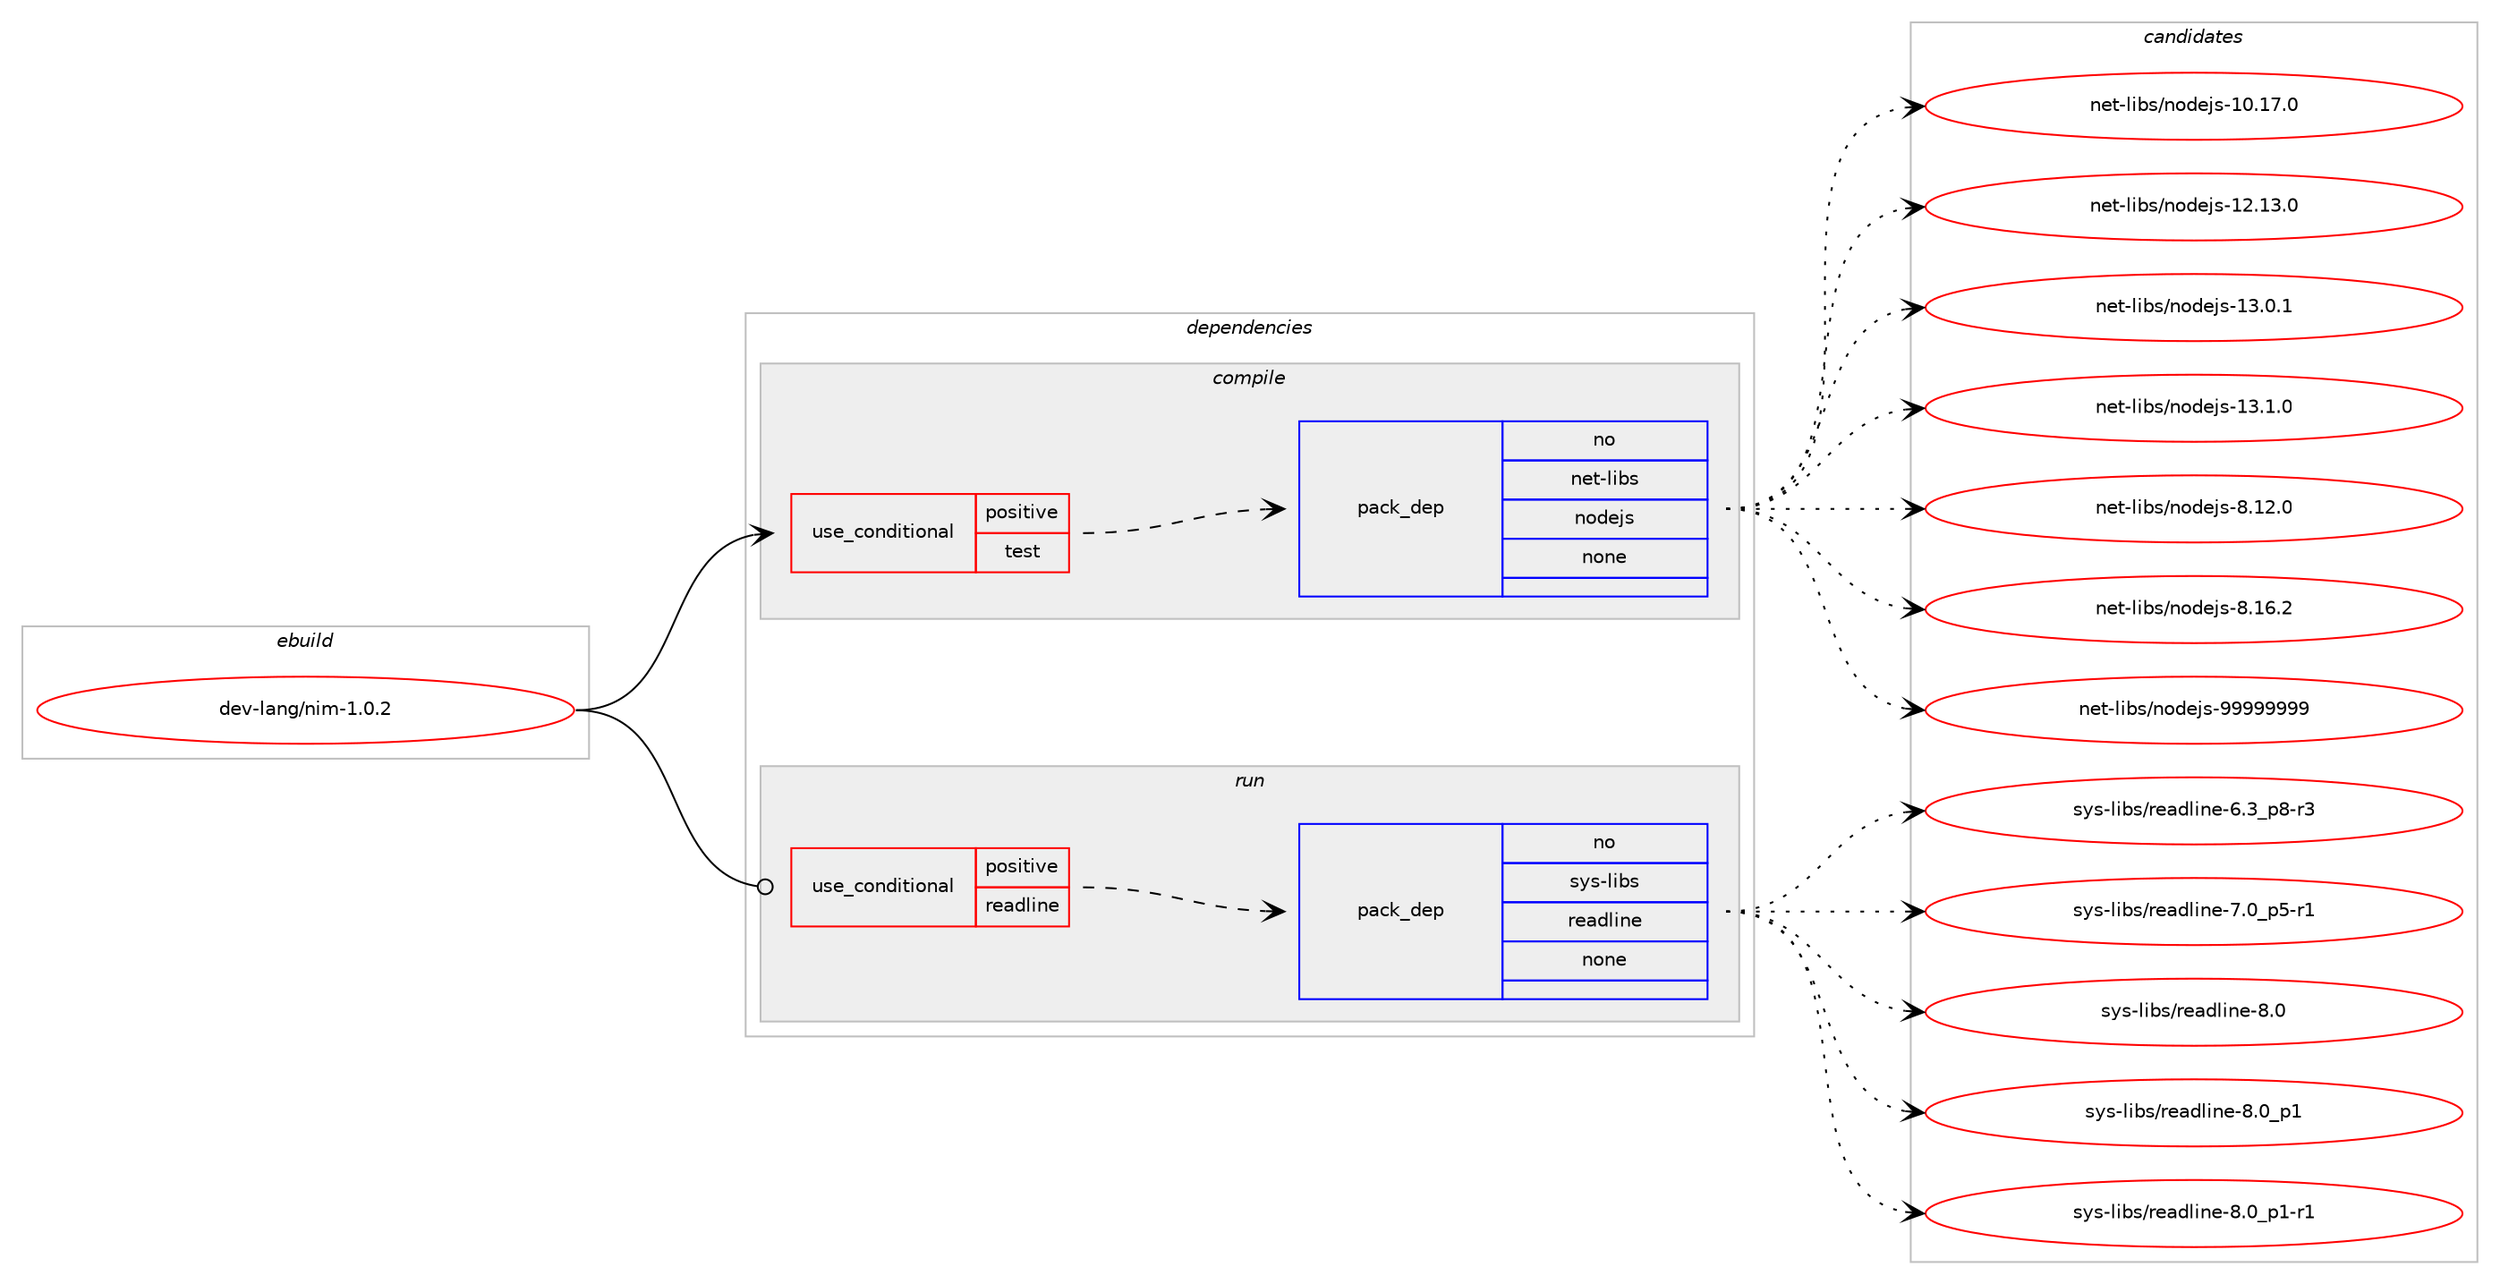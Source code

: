 digraph prolog {

# *************
# Graph options
# *************

newrank=true;
concentrate=true;
compound=true;
graph [rankdir=LR,fontname=Helvetica,fontsize=10,ranksep=1.5];#, ranksep=2.5, nodesep=0.2];
edge  [arrowhead=vee];
node  [fontname=Helvetica,fontsize=10];

# **********
# The ebuild
# **********

subgraph cluster_leftcol {
color=gray;
rank=same;
label=<<i>ebuild</i>>;
id [label="dev-lang/nim-1.0.2", color=red, width=4, href="../dev-lang/nim-1.0.2.svg"];
}

# ****************
# The dependencies
# ****************

subgraph cluster_midcol {
color=gray;
label=<<i>dependencies</i>>;
subgraph cluster_compile {
fillcolor="#eeeeee";
style=filled;
label=<<i>compile</i>>;
subgraph cond129969 {
dependency559092 [label=<<TABLE BORDER="0" CELLBORDER="1" CELLSPACING="0" CELLPADDING="4"><TR><TD ROWSPAN="3" CELLPADDING="10">use_conditional</TD></TR><TR><TD>positive</TD></TR><TR><TD>test</TD></TR></TABLE>>, shape=none, color=red];
subgraph pack417882 {
dependency559093 [label=<<TABLE BORDER="0" CELLBORDER="1" CELLSPACING="0" CELLPADDING="4" WIDTH="220"><TR><TD ROWSPAN="6" CELLPADDING="30">pack_dep</TD></TR><TR><TD WIDTH="110">no</TD></TR><TR><TD>net-libs</TD></TR><TR><TD>nodejs</TD></TR><TR><TD>none</TD></TR><TR><TD></TD></TR></TABLE>>, shape=none, color=blue];
}
dependency559092:e -> dependency559093:w [weight=20,style="dashed",arrowhead="vee"];
}
id:e -> dependency559092:w [weight=20,style="solid",arrowhead="vee"];
}
subgraph cluster_compileandrun {
fillcolor="#eeeeee";
style=filled;
label=<<i>compile and run</i>>;
}
subgraph cluster_run {
fillcolor="#eeeeee";
style=filled;
label=<<i>run</i>>;
subgraph cond129970 {
dependency559094 [label=<<TABLE BORDER="0" CELLBORDER="1" CELLSPACING="0" CELLPADDING="4"><TR><TD ROWSPAN="3" CELLPADDING="10">use_conditional</TD></TR><TR><TD>positive</TD></TR><TR><TD>readline</TD></TR></TABLE>>, shape=none, color=red];
subgraph pack417883 {
dependency559095 [label=<<TABLE BORDER="0" CELLBORDER="1" CELLSPACING="0" CELLPADDING="4" WIDTH="220"><TR><TD ROWSPAN="6" CELLPADDING="30">pack_dep</TD></TR><TR><TD WIDTH="110">no</TD></TR><TR><TD>sys-libs</TD></TR><TR><TD>readline</TD></TR><TR><TD>none</TD></TR><TR><TD></TD></TR></TABLE>>, shape=none, color=blue];
}
dependency559094:e -> dependency559095:w [weight=20,style="dashed",arrowhead="vee"];
}
id:e -> dependency559094:w [weight=20,style="solid",arrowhead="odot"];
}
}

# **************
# The candidates
# **************

subgraph cluster_choices {
rank=same;
color=gray;
label=<<i>candidates</i>>;

subgraph choice417882 {
color=black;
nodesep=1;
choice1101011164510810598115471101111001011061154549484649554648 [label="net-libs/nodejs-10.17.0", color=red, width=4,href="../net-libs/nodejs-10.17.0.svg"];
choice1101011164510810598115471101111001011061154549504649514648 [label="net-libs/nodejs-12.13.0", color=red, width=4,href="../net-libs/nodejs-12.13.0.svg"];
choice11010111645108105981154711011110010110611545495146484649 [label="net-libs/nodejs-13.0.1", color=red, width=4,href="../net-libs/nodejs-13.0.1.svg"];
choice11010111645108105981154711011110010110611545495146494648 [label="net-libs/nodejs-13.1.0", color=red, width=4,href="../net-libs/nodejs-13.1.0.svg"];
choice11010111645108105981154711011110010110611545564649504648 [label="net-libs/nodejs-8.12.0", color=red, width=4,href="../net-libs/nodejs-8.12.0.svg"];
choice11010111645108105981154711011110010110611545564649544650 [label="net-libs/nodejs-8.16.2", color=red, width=4,href="../net-libs/nodejs-8.16.2.svg"];
choice110101116451081059811547110111100101106115455757575757575757 [label="net-libs/nodejs-99999999", color=red, width=4,href="../net-libs/nodejs-99999999.svg"];
dependency559093:e -> choice1101011164510810598115471101111001011061154549484649554648:w [style=dotted,weight="100"];
dependency559093:e -> choice1101011164510810598115471101111001011061154549504649514648:w [style=dotted,weight="100"];
dependency559093:e -> choice11010111645108105981154711011110010110611545495146484649:w [style=dotted,weight="100"];
dependency559093:e -> choice11010111645108105981154711011110010110611545495146494648:w [style=dotted,weight="100"];
dependency559093:e -> choice11010111645108105981154711011110010110611545564649504648:w [style=dotted,weight="100"];
dependency559093:e -> choice11010111645108105981154711011110010110611545564649544650:w [style=dotted,weight="100"];
dependency559093:e -> choice110101116451081059811547110111100101106115455757575757575757:w [style=dotted,weight="100"];
}
subgraph choice417883 {
color=black;
nodesep=1;
choice115121115451081059811547114101971001081051101014554465195112564511451 [label="sys-libs/readline-6.3_p8-r3", color=red, width=4,href="../sys-libs/readline-6.3_p8-r3.svg"];
choice115121115451081059811547114101971001081051101014555464895112534511449 [label="sys-libs/readline-7.0_p5-r1", color=red, width=4,href="../sys-libs/readline-7.0_p5-r1.svg"];
choice1151211154510810598115471141019710010810511010145564648 [label="sys-libs/readline-8.0", color=red, width=4,href="../sys-libs/readline-8.0.svg"];
choice11512111545108105981154711410197100108105110101455646489511249 [label="sys-libs/readline-8.0_p1", color=red, width=4,href="../sys-libs/readline-8.0_p1.svg"];
choice115121115451081059811547114101971001081051101014556464895112494511449 [label="sys-libs/readline-8.0_p1-r1", color=red, width=4,href="../sys-libs/readline-8.0_p1-r1.svg"];
dependency559095:e -> choice115121115451081059811547114101971001081051101014554465195112564511451:w [style=dotted,weight="100"];
dependency559095:e -> choice115121115451081059811547114101971001081051101014555464895112534511449:w [style=dotted,weight="100"];
dependency559095:e -> choice1151211154510810598115471141019710010810511010145564648:w [style=dotted,weight="100"];
dependency559095:e -> choice11512111545108105981154711410197100108105110101455646489511249:w [style=dotted,weight="100"];
dependency559095:e -> choice115121115451081059811547114101971001081051101014556464895112494511449:w [style=dotted,weight="100"];
}
}

}
